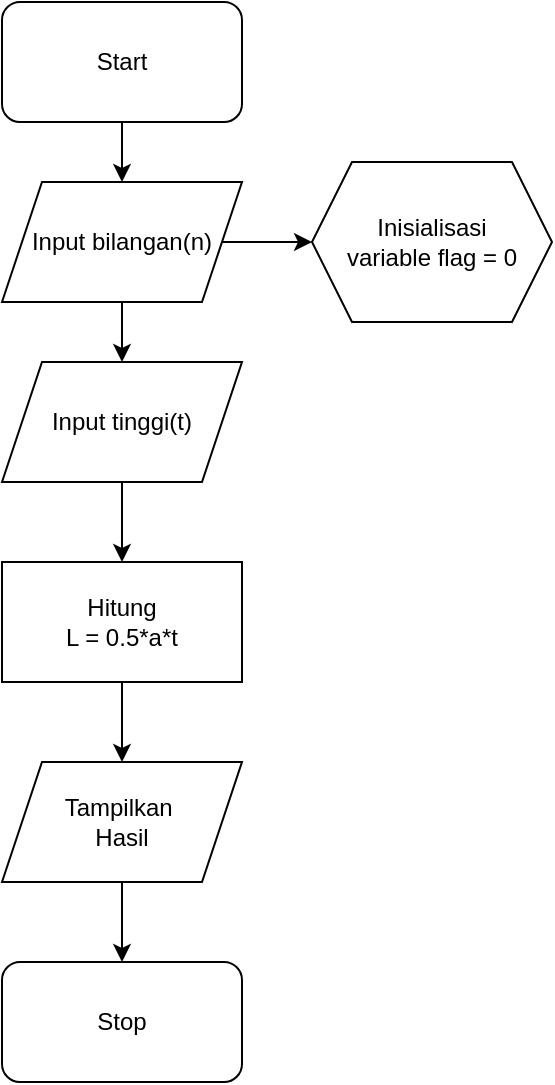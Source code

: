 <mxfile version="21.5.0" type="github">
  <diagram name="Page-1" id="DmjP-G-152aT6mbpHpDB">
    <mxGraphModel dx="1050" dy="573" grid="1" gridSize="10" guides="1" tooltips="1" connect="1" arrows="1" fold="1" page="1" pageScale="1" pageWidth="850" pageHeight="1100" math="0" shadow="0">
      <root>
        <mxCell id="0" />
        <mxCell id="1" parent="0" />
        <mxCell id="por1lRUXDoNyYHkv7QNP-2" style="edgeStyle=orthogonalEdgeStyle;rounded=0;orthogonalLoop=1;jettySize=auto;html=1;" edge="1" parent="1" source="gQIG1iborJwVGqpYCtXM-1" target="por1lRUXDoNyYHkv7QNP-1">
          <mxGeometry relative="1" as="geometry" />
        </mxCell>
        <mxCell id="gQIG1iborJwVGqpYCtXM-1" value="Start" style="rounded=1;whiteSpace=wrap;html=1;" parent="1" vertex="1">
          <mxGeometry x="365" y="10" width="120" height="60" as="geometry" />
        </mxCell>
        <mxCell id="gQIG1iborJwVGqpYCtXM-2" value="Stop" style="rounded=1;whiteSpace=wrap;html=1;" parent="1" vertex="1">
          <mxGeometry x="365" y="490" width="120" height="60" as="geometry" />
        </mxCell>
        <mxCell id="por1lRUXDoNyYHkv7QNP-11" value="" style="edgeStyle=orthogonalEdgeStyle;rounded=0;orthogonalLoop=1;jettySize=auto;html=1;" edge="1" parent="1" source="por1lRUXDoNyYHkv7QNP-1" target="por1lRUXDoNyYHkv7QNP-10">
          <mxGeometry relative="1" as="geometry" />
        </mxCell>
        <mxCell id="por1lRUXDoNyYHkv7QNP-14" value="" style="edgeStyle=orthogonalEdgeStyle;rounded=0;orthogonalLoop=1;jettySize=auto;html=1;" edge="1" parent="1" source="por1lRUXDoNyYHkv7QNP-1" target="por1lRUXDoNyYHkv7QNP-13">
          <mxGeometry relative="1" as="geometry" />
        </mxCell>
        <mxCell id="por1lRUXDoNyYHkv7QNP-1" value="Input bilangan(n)" style="shape=parallelogram;perimeter=parallelogramPerimeter;whiteSpace=wrap;html=1;fixedSize=1;" vertex="1" parent="1">
          <mxGeometry x="365" y="100" width="120" height="60" as="geometry" />
        </mxCell>
        <mxCell id="por1lRUXDoNyYHkv7QNP-7" value="" style="edgeStyle=orthogonalEdgeStyle;rounded=0;orthogonalLoop=1;jettySize=auto;html=1;" edge="1" parent="1" source="por1lRUXDoNyYHkv7QNP-3" target="por1lRUXDoNyYHkv7QNP-4">
          <mxGeometry relative="1" as="geometry" />
        </mxCell>
        <mxCell id="por1lRUXDoNyYHkv7QNP-3" value="Hitung&lt;br&gt;L = 0.5*a*t" style="rounded=0;whiteSpace=wrap;html=1;" vertex="1" parent="1">
          <mxGeometry x="365" y="290" width="120" height="60" as="geometry" />
        </mxCell>
        <mxCell id="por1lRUXDoNyYHkv7QNP-8" value="" style="edgeStyle=orthogonalEdgeStyle;rounded=0;orthogonalLoop=1;jettySize=auto;html=1;" edge="1" parent="1" source="por1lRUXDoNyYHkv7QNP-4" target="gQIG1iborJwVGqpYCtXM-2">
          <mxGeometry relative="1" as="geometry" />
        </mxCell>
        <mxCell id="por1lRUXDoNyYHkv7QNP-4" value="Tampilkan&amp;nbsp;&lt;br&gt;Hasil" style="shape=parallelogram;perimeter=parallelogramPerimeter;whiteSpace=wrap;html=1;fixedSize=1;" vertex="1" parent="1">
          <mxGeometry x="365" y="390" width="120" height="60" as="geometry" />
        </mxCell>
        <mxCell id="por1lRUXDoNyYHkv7QNP-12" value="" style="edgeStyle=orthogonalEdgeStyle;rounded=0;orthogonalLoop=1;jettySize=auto;html=1;" edge="1" parent="1" source="por1lRUXDoNyYHkv7QNP-10" target="por1lRUXDoNyYHkv7QNP-3">
          <mxGeometry relative="1" as="geometry" />
        </mxCell>
        <mxCell id="por1lRUXDoNyYHkv7QNP-10" value="Input tinggi(t)" style="shape=parallelogram;perimeter=parallelogramPerimeter;whiteSpace=wrap;html=1;fixedSize=1;" vertex="1" parent="1">
          <mxGeometry x="365" y="190" width="120" height="60" as="geometry" />
        </mxCell>
        <mxCell id="por1lRUXDoNyYHkv7QNP-13" value="Inisialisasi&lt;br&gt;variable flag = 0" style="shape=hexagon;perimeter=hexagonPerimeter2;whiteSpace=wrap;html=1;fixedSize=1;" vertex="1" parent="1">
          <mxGeometry x="520" y="90" width="120" height="80" as="geometry" />
        </mxCell>
      </root>
    </mxGraphModel>
  </diagram>
</mxfile>
